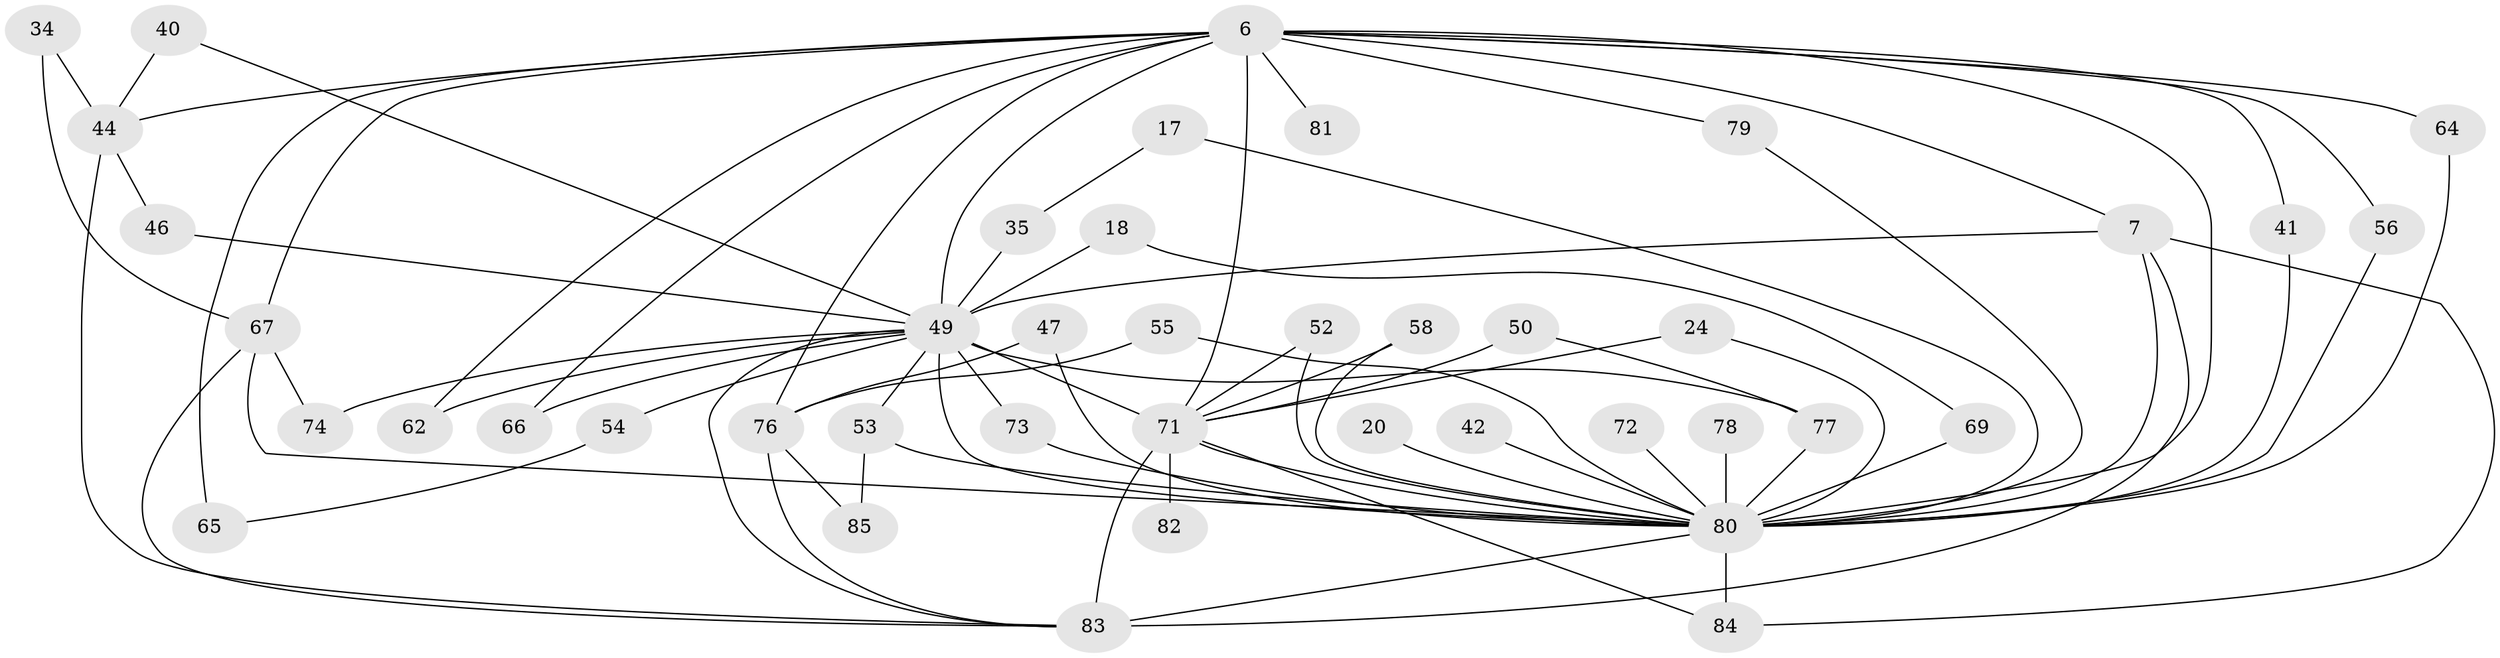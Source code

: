 // original degree distribution, {18: 0.03529411764705882, 25: 0.011764705882352941, 12: 0.011764705882352941, 24: 0.011764705882352941, 19: 0.011764705882352941, 10: 0.023529411764705882, 17: 0.011764705882352941, 16: 0.011764705882352941, 7: 0.011764705882352941, 4: 0.058823529411764705, 5: 0.058823529411764705, 6: 0.03529411764705882, 3: 0.15294117647058825, 2: 0.5529411764705883}
// Generated by graph-tools (version 1.1) at 2025/48/03/04/25 21:48:24]
// undirected, 42 vertices, 78 edges
graph export_dot {
graph [start="1"]
  node [color=gray90,style=filled];
  6 [super="+5"];
  7 [super="+4"];
  17;
  18;
  20;
  24;
  34;
  35;
  40;
  41;
  42;
  44 [super="+27"];
  46;
  47;
  49 [super="+37+10+23+31+39"];
  50;
  52;
  53 [super="+43"];
  54;
  55;
  56;
  58;
  62;
  64;
  65 [super="+48"];
  66;
  67 [super="+36+57"];
  69 [super="+26+19"];
  71 [super="+70+51"];
  72;
  73;
  74;
  76 [super="+21"];
  77 [super="+60"];
  78;
  79;
  80 [super="+32+9"];
  81;
  82;
  83 [super="+75+25+63+68"];
  84 [super="+45"];
  85;
  6 -- 7 [weight=4];
  6 -- 44 [weight=3];
  6 -- 64;
  6 -- 65 [weight=3];
  6 -- 76 [weight=2];
  6 -- 66;
  6 -- 67 [weight=3];
  6 -- 79;
  6 -- 81;
  6 -- 41;
  6 -- 49 [weight=5];
  6 -- 56;
  6 -- 62;
  6 -- 71 [weight=4];
  6 -- 80 [weight=9];
  7 -- 80 [weight=9];
  7 -- 49 [weight=4];
  7 -- 84;
  7 -- 83 [weight=2];
  17 -- 35;
  17 -- 80 [weight=2];
  18 -- 49 [weight=2];
  18 -- 69;
  20 -- 80;
  24 -- 71;
  24 -- 80;
  34 -- 44;
  34 -- 67;
  35 -- 49;
  40 -- 44;
  40 -- 49;
  41 -- 80;
  42 -- 80 [weight=2];
  44 -- 46;
  44 -- 83;
  46 -- 49;
  47 -- 76;
  47 -- 80;
  49 -- 73;
  49 -- 74;
  49 -- 54;
  49 -- 62;
  49 -- 53;
  49 -- 77;
  49 -- 71;
  49 -- 83 [weight=3];
  49 -- 80 [weight=14];
  49 -- 66;
  50 -- 77;
  50 -- 71 [weight=2];
  52 -- 71;
  52 -- 80;
  53 -- 85;
  53 -- 80 [weight=2];
  54 -- 65;
  55 -- 76;
  55 -- 80;
  56 -- 80;
  58 -- 71;
  58 -- 80;
  64 -- 80;
  67 -- 74;
  67 -- 83;
  67 -- 80 [weight=3];
  69 -- 80 [weight=5];
  71 -- 82 [weight=2];
  71 -- 83 [weight=4];
  71 -- 84;
  71 -- 80;
  72 -- 80 [weight=2];
  73 -- 80;
  76 -- 85;
  76 -- 83;
  77 -- 80;
  78 -- 80 [weight=2];
  79 -- 80;
  80 -- 83;
  80 -- 84;
}
